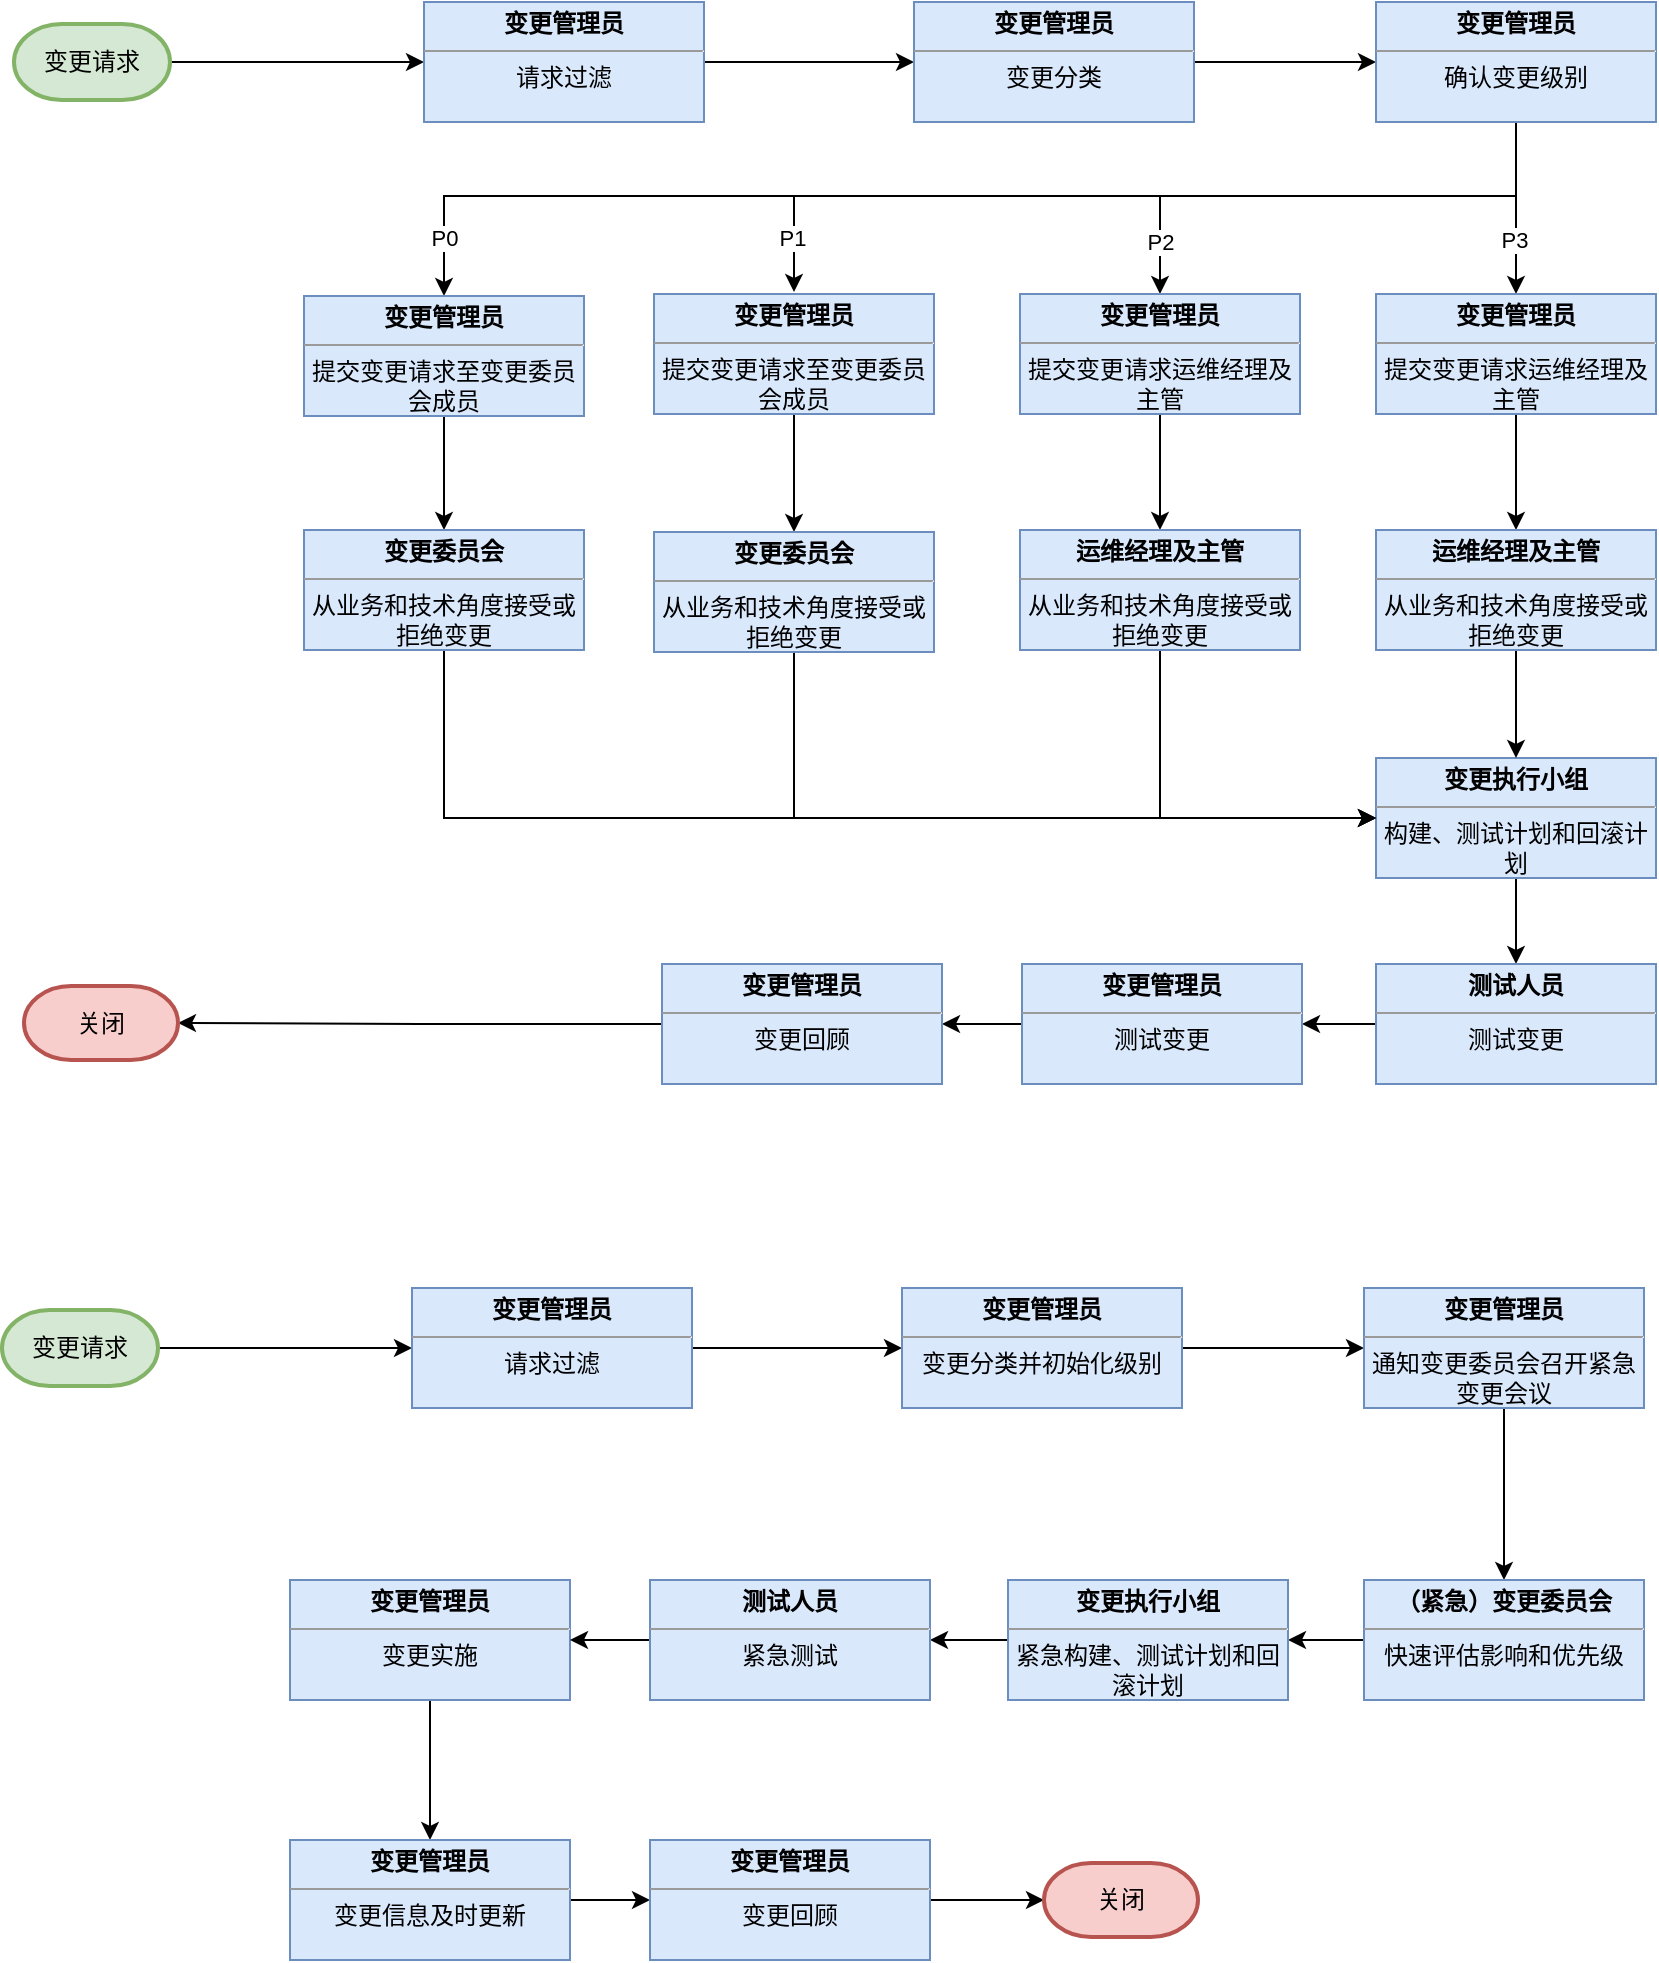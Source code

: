 <mxfile version="21.7.2" type="github">
  <diagram name="第 1 页" id="r8BKlPBKaMjwu3QvP3Yw">
    <mxGraphModel dx="1779" dy="756" grid="0" gridSize="10" guides="1" tooltips="1" connect="1" arrows="1" fold="1" page="0" pageScale="1" pageWidth="827" pageHeight="1169" math="0" shadow="0">
      <root>
        <mxCell id="0" />
        <mxCell id="1" parent="0" />
        <mxCell id="pQg7jKlTXWdwniI-N2uA-41" style="edgeStyle=orthogonalEdgeStyle;rounded=0;orthogonalLoop=1;jettySize=auto;html=1;exitX=1;exitY=0.5;exitDx=0;exitDy=0;exitPerimeter=0;entryX=0;entryY=0.5;entryDx=0;entryDy=0;" edge="1" parent="1" source="pQg7jKlTXWdwniI-N2uA-1" target="pQg7jKlTXWdwniI-N2uA-12">
          <mxGeometry relative="1" as="geometry" />
        </mxCell>
        <mxCell id="pQg7jKlTXWdwniI-N2uA-1" value="变更请求" style="strokeWidth=2;html=1;shape=mxgraph.flowchart.terminator;whiteSpace=wrap;fillColor=#d5e8d4;strokeColor=#82b366;" vertex="1" parent="1">
          <mxGeometry x="1" y="260" width="78" height="38" as="geometry" />
        </mxCell>
        <mxCell id="pQg7jKlTXWdwniI-N2uA-42" style="edgeStyle=orthogonalEdgeStyle;rounded=0;orthogonalLoop=1;jettySize=auto;html=1;exitX=1;exitY=0.5;exitDx=0;exitDy=0;entryX=0;entryY=0.5;entryDx=0;entryDy=0;" edge="1" parent="1" source="pQg7jKlTXWdwniI-N2uA-12" target="pQg7jKlTXWdwniI-N2uA-13">
          <mxGeometry relative="1" as="geometry" />
        </mxCell>
        <mxCell id="pQg7jKlTXWdwniI-N2uA-12" value="&lt;p style=&quot;margin:0px;margin-top:4px;text-align:center;&quot;&gt;&lt;b&gt;变更管理员&lt;/b&gt;&lt;/p&gt;&lt;hr size=&quot;1&quot;&gt;&lt;div style=&quot;text-align: center; height: 2px;&quot;&gt;请求过滤&lt;/div&gt;" style="verticalAlign=top;align=left;overflow=fill;fontSize=12;fontFamily=Helvetica;html=1;whiteSpace=wrap;fillColor=#dae8fc;strokeColor=#6c8ebf;" vertex="1" parent="1">
          <mxGeometry x="206" y="249" width="140" height="60" as="geometry" />
        </mxCell>
        <mxCell id="pQg7jKlTXWdwniI-N2uA-43" style="edgeStyle=orthogonalEdgeStyle;rounded=0;orthogonalLoop=1;jettySize=auto;html=1;exitX=1;exitY=0.5;exitDx=0;exitDy=0;entryX=0;entryY=0.5;entryDx=0;entryDy=0;" edge="1" parent="1" source="pQg7jKlTXWdwniI-N2uA-13" target="pQg7jKlTXWdwniI-N2uA-14">
          <mxGeometry relative="1" as="geometry" />
        </mxCell>
        <mxCell id="pQg7jKlTXWdwniI-N2uA-13" value="&lt;p style=&quot;margin:0px;margin-top:4px;text-align:center;&quot;&gt;&lt;b&gt;变更管理员&lt;/b&gt;&lt;/p&gt;&lt;hr size=&quot;1&quot;&gt;&lt;div style=&quot;text-align: center; height: 2px;&quot;&gt;变更分类&lt;/div&gt;" style="verticalAlign=top;align=left;overflow=fill;fontSize=12;fontFamily=Helvetica;html=1;whiteSpace=wrap;fillColor=#dae8fc;strokeColor=#6c8ebf;" vertex="1" parent="1">
          <mxGeometry x="451" y="249" width="140" height="60" as="geometry" />
        </mxCell>
        <mxCell id="pQg7jKlTXWdwniI-N2uA-16" value="" style="edgeStyle=orthogonalEdgeStyle;rounded=0;orthogonalLoop=1;jettySize=auto;html=1;" edge="1" parent="1" source="pQg7jKlTXWdwniI-N2uA-14" target="pQg7jKlTXWdwniI-N2uA-15">
          <mxGeometry relative="1" as="geometry" />
        </mxCell>
        <mxCell id="pQg7jKlTXWdwniI-N2uA-40" value="P3" style="edgeLabel;html=1;align=center;verticalAlign=middle;resizable=0;points=[];" vertex="1" connectable="0" parent="pQg7jKlTXWdwniI-N2uA-16">
          <mxGeometry x="0.35" relative="1" as="geometry">
            <mxPoint x="-1" y="1" as="offset" />
          </mxGeometry>
        </mxCell>
        <mxCell id="pQg7jKlTXWdwniI-N2uA-21" style="edgeStyle=orthogonalEdgeStyle;rounded=0;orthogonalLoop=1;jettySize=auto;html=1;entryX=0.5;entryY=0;entryDx=0;entryDy=0;" edge="1" parent="1" source="pQg7jKlTXWdwniI-N2uA-14" target="pQg7jKlTXWdwniI-N2uA-19">
          <mxGeometry relative="1" as="geometry">
            <Array as="points">
              <mxPoint x="752" y="346" />
              <mxPoint x="574" y="346" />
              <mxPoint x="574" y="386" />
            </Array>
          </mxGeometry>
        </mxCell>
        <mxCell id="pQg7jKlTXWdwniI-N2uA-39" value="P2" style="edgeLabel;html=1;align=center;verticalAlign=middle;resizable=0;points=[];" vertex="1" connectable="0" parent="pQg7jKlTXWdwniI-N2uA-21">
          <mxGeometry x="0.857" relative="1" as="geometry">
            <mxPoint y="-7" as="offset" />
          </mxGeometry>
        </mxCell>
        <mxCell id="pQg7jKlTXWdwniI-N2uA-22" style="edgeStyle=orthogonalEdgeStyle;rounded=0;orthogonalLoop=1;jettySize=auto;html=1;entryX=0.5;entryY=0;entryDx=0;entryDy=0;" edge="1" parent="1" source="pQg7jKlTXWdwniI-N2uA-14" target="pQg7jKlTXWdwniI-N2uA-20">
          <mxGeometry relative="1" as="geometry">
            <Array as="points">
              <mxPoint x="752" y="346" />
              <mxPoint x="216" y="346" />
            </Array>
          </mxGeometry>
        </mxCell>
        <mxCell id="pQg7jKlTXWdwniI-N2uA-33" value="P0" style="edgeLabel;html=1;align=center;verticalAlign=middle;resizable=0;points=[];" vertex="1" connectable="0" parent="pQg7jKlTXWdwniI-N2uA-22">
          <mxGeometry x="0.894" relative="1" as="geometry">
            <mxPoint y="4" as="offset" />
          </mxGeometry>
        </mxCell>
        <mxCell id="pQg7jKlTXWdwniI-N2uA-52" style="edgeStyle=orthogonalEdgeStyle;rounded=0;orthogonalLoop=1;jettySize=auto;html=1;exitX=0.5;exitY=1;exitDx=0;exitDy=0;entryX=0.5;entryY=0;entryDx=0;entryDy=0;" edge="1" parent="1">
          <mxGeometry relative="1" as="geometry">
            <mxPoint x="752" y="308" as="sourcePoint" />
            <mxPoint x="391" y="394" as="targetPoint" />
            <Array as="points">
              <mxPoint x="752" y="346" />
              <mxPoint x="391" y="346" />
            </Array>
          </mxGeometry>
        </mxCell>
        <mxCell id="pQg7jKlTXWdwniI-N2uA-53" value="P1" style="edgeLabel;html=1;align=center;verticalAlign=middle;resizable=0;points=[];" vertex="1" connectable="0" parent="pQg7jKlTXWdwniI-N2uA-52">
          <mxGeometry x="0.877" y="-1" relative="1" as="geometry">
            <mxPoint as="offset" />
          </mxGeometry>
        </mxCell>
        <mxCell id="pQg7jKlTXWdwniI-N2uA-14" value="&lt;p style=&quot;margin:0px;margin-top:4px;text-align:center;&quot;&gt;&lt;b&gt;变更管理员&lt;/b&gt;&lt;/p&gt;&lt;hr size=&quot;1&quot;&gt;&lt;div style=&quot;text-align: center; height: 2px;&quot;&gt;确认变更级别&lt;/div&gt;" style="verticalAlign=top;align=left;overflow=fill;fontSize=12;fontFamily=Helvetica;html=1;whiteSpace=wrap;fillColor=#dae8fc;strokeColor=#6c8ebf;" vertex="1" parent="1">
          <mxGeometry x="682" y="249" width="140" height="60" as="geometry" />
        </mxCell>
        <mxCell id="pQg7jKlTXWdwniI-N2uA-51" style="edgeStyle=orthogonalEdgeStyle;rounded=0;orthogonalLoop=1;jettySize=auto;html=1;exitX=0.5;exitY=1;exitDx=0;exitDy=0;entryX=0.5;entryY=0;entryDx=0;entryDy=0;" edge="1" parent="1" source="pQg7jKlTXWdwniI-N2uA-15" target="pQg7jKlTXWdwniI-N2uA-50">
          <mxGeometry relative="1" as="geometry" />
        </mxCell>
        <mxCell id="pQg7jKlTXWdwniI-N2uA-15" value="&lt;p style=&quot;margin:0px;margin-top:4px;text-align:center;&quot;&gt;&lt;b&gt;变更管理员&lt;/b&gt;&lt;/p&gt;&lt;hr size=&quot;1&quot;&gt;&lt;div style=&quot;text-align: center; height: 2px;&quot;&gt;提交变更请求运维经理及主管&lt;br&gt;&lt;/div&gt;" style="verticalAlign=top;align=left;overflow=fill;fontSize=12;fontFamily=Helvetica;html=1;whiteSpace=wrap;fillColor=#dae8fc;strokeColor=#6c8ebf;" vertex="1" parent="1">
          <mxGeometry x="682" y="395" width="140" height="60" as="geometry" />
        </mxCell>
        <mxCell id="pQg7jKlTXWdwniI-N2uA-24" value="" style="edgeStyle=orthogonalEdgeStyle;rounded=0;orthogonalLoop=1;jettySize=auto;html=1;" edge="1" parent="1" source="pQg7jKlTXWdwniI-N2uA-17" target="pQg7jKlTXWdwniI-N2uA-23">
          <mxGeometry relative="1" as="geometry" />
        </mxCell>
        <mxCell id="pQg7jKlTXWdwniI-N2uA-17" value="&lt;p style=&quot;margin:0px;margin-top:4px;text-align:center;&quot;&gt;&lt;b&gt;变更执行小组&lt;/b&gt;&lt;/p&gt;&lt;hr size=&quot;1&quot;&gt;&lt;div style=&quot;text-align: center; height: 2px;&quot;&gt;构建、测试计划和回滚计划&lt;/div&gt;" style="verticalAlign=top;align=left;overflow=fill;fontSize=12;fontFamily=Helvetica;html=1;whiteSpace=wrap;fillColor=#dae8fc;strokeColor=#6c8ebf;" vertex="1" parent="1">
          <mxGeometry x="682" y="627" width="140" height="60" as="geometry" />
        </mxCell>
        <mxCell id="pQg7jKlTXWdwniI-N2uA-49" value="" style="edgeStyle=orthogonalEdgeStyle;rounded=0;orthogonalLoop=1;jettySize=auto;html=1;" edge="1" parent="1" source="pQg7jKlTXWdwniI-N2uA-19" target="pQg7jKlTXWdwniI-N2uA-48">
          <mxGeometry relative="1" as="geometry" />
        </mxCell>
        <mxCell id="pQg7jKlTXWdwniI-N2uA-19" value="&lt;p style=&quot;margin:0px;margin-top:4px;text-align:center;&quot;&gt;&lt;b&gt;变更管理员&lt;/b&gt;&lt;/p&gt;&lt;hr size=&quot;1&quot;&gt;&lt;div style=&quot;text-align: center; height: 2px;&quot;&gt;提交变更请求运维经理及主管&lt;/div&gt;" style="verticalAlign=top;align=left;overflow=fill;fontSize=12;fontFamily=Helvetica;html=1;whiteSpace=wrap;fillColor=#dae8fc;strokeColor=#6c8ebf;" vertex="1" parent="1">
          <mxGeometry x="504" y="395" width="140" height="60" as="geometry" />
        </mxCell>
        <mxCell id="pQg7jKlTXWdwniI-N2uA-45" value="" style="edgeStyle=orthogonalEdgeStyle;rounded=0;orthogonalLoop=1;jettySize=auto;html=1;" edge="1" parent="1" source="pQg7jKlTXWdwniI-N2uA-20" target="pQg7jKlTXWdwniI-N2uA-44">
          <mxGeometry relative="1" as="geometry" />
        </mxCell>
        <mxCell id="pQg7jKlTXWdwniI-N2uA-20" value="&lt;p style=&quot;margin:0px;margin-top:4px;text-align:center;&quot;&gt;&lt;b&gt;变更管理员&lt;/b&gt;&lt;/p&gt;&lt;hr size=&quot;1&quot;&gt;&lt;div style=&quot;text-align: center; height: 2px;&quot;&gt;提交变更请求至变更委员会成员&lt;/div&gt;" style="verticalAlign=top;align=left;overflow=fill;fontSize=12;fontFamily=Helvetica;html=1;whiteSpace=wrap;fillColor=#dae8fc;strokeColor=#6c8ebf;" vertex="1" parent="1">
          <mxGeometry x="146" y="396" width="140" height="60" as="geometry" />
        </mxCell>
        <mxCell id="pQg7jKlTXWdwniI-N2uA-55" style="edgeStyle=orthogonalEdgeStyle;rounded=0;orthogonalLoop=1;jettySize=auto;html=1;exitX=0;exitY=0.5;exitDx=0;exitDy=0;entryX=1;entryY=0.5;entryDx=0;entryDy=0;" edge="1" parent="1" source="pQg7jKlTXWdwniI-N2uA-23" target="pQg7jKlTXWdwniI-N2uA-25">
          <mxGeometry relative="1" as="geometry" />
        </mxCell>
        <mxCell id="pQg7jKlTXWdwniI-N2uA-23" value="&lt;p style=&quot;margin:0px;margin-top:4px;text-align:center;&quot;&gt;&lt;b&gt;测试人员&lt;/b&gt;&lt;/p&gt;&lt;hr size=&quot;1&quot;&gt;&lt;div style=&quot;text-align: center; height: 2px;&quot;&gt;测试变更&lt;/div&gt;" style="verticalAlign=top;align=left;overflow=fill;fontSize=12;fontFamily=Helvetica;html=1;whiteSpace=wrap;fillColor=#dae8fc;strokeColor=#6c8ebf;" vertex="1" parent="1">
          <mxGeometry x="682" y="730" width="140" height="60" as="geometry" />
        </mxCell>
        <mxCell id="pQg7jKlTXWdwniI-N2uA-28" value="" style="edgeStyle=orthogonalEdgeStyle;rounded=0;orthogonalLoop=1;jettySize=auto;html=1;" edge="1" parent="1" source="pQg7jKlTXWdwniI-N2uA-25" target="pQg7jKlTXWdwniI-N2uA-27">
          <mxGeometry relative="1" as="geometry" />
        </mxCell>
        <mxCell id="pQg7jKlTXWdwniI-N2uA-25" value="&lt;p style=&quot;margin:0px;margin-top:4px;text-align:center;&quot;&gt;&lt;b&gt;变更管理员&lt;/b&gt;&lt;/p&gt;&lt;hr size=&quot;1&quot;&gt;&lt;div style=&quot;text-align: center; height: 2px;&quot;&gt;测试变更&lt;/div&gt;" style="verticalAlign=top;align=left;overflow=fill;fontSize=12;fontFamily=Helvetica;html=1;whiteSpace=wrap;fillColor=#dae8fc;strokeColor=#6c8ebf;" vertex="1" parent="1">
          <mxGeometry x="505" y="730" width="140" height="60" as="geometry" />
        </mxCell>
        <mxCell id="pQg7jKlTXWdwniI-N2uA-32" style="edgeStyle=orthogonalEdgeStyle;rounded=0;orthogonalLoop=1;jettySize=auto;html=1;exitX=0;exitY=0.5;exitDx=0;exitDy=0;entryX=1;entryY=0.5;entryDx=0;entryDy=0;entryPerimeter=0;" edge="1" parent="1" source="pQg7jKlTXWdwniI-N2uA-27" target="pQg7jKlTXWdwniI-N2uA-31">
          <mxGeometry relative="1" as="geometry" />
        </mxCell>
        <mxCell id="pQg7jKlTXWdwniI-N2uA-27" value="&lt;p style=&quot;margin:0px;margin-top:4px;text-align:center;&quot;&gt;&lt;b&gt;变更管理员&lt;/b&gt;&lt;/p&gt;&lt;hr size=&quot;1&quot;&gt;&lt;div style=&quot;text-align: center; height: 2px;&quot;&gt;变更回顾&lt;/div&gt;" style="verticalAlign=top;align=left;overflow=fill;fontSize=12;fontFamily=Helvetica;html=1;whiteSpace=wrap;fillColor=#dae8fc;strokeColor=#6c8ebf;" vertex="1" parent="1">
          <mxGeometry x="325" y="730" width="140" height="60" as="geometry" />
        </mxCell>
        <mxCell id="pQg7jKlTXWdwniI-N2uA-31" value="关闭" style="strokeWidth=2;html=1;shape=mxgraph.flowchart.terminator;whiteSpace=wrap;fillColor=#f8cecc;strokeColor=#b85450;" vertex="1" parent="1">
          <mxGeometry x="6" y="741" width="77" height="37" as="geometry" />
        </mxCell>
        <mxCell id="pQg7jKlTXWdwniI-N2uA-47" style="edgeStyle=orthogonalEdgeStyle;rounded=0;orthogonalLoop=1;jettySize=auto;html=1;exitX=0.5;exitY=1;exitDx=0;exitDy=0;entryX=0.5;entryY=0;entryDx=0;entryDy=0;" edge="1" parent="1" source="pQg7jKlTXWdwniI-N2uA-35" target="pQg7jKlTXWdwniI-N2uA-46">
          <mxGeometry relative="1" as="geometry" />
        </mxCell>
        <mxCell id="pQg7jKlTXWdwniI-N2uA-35" value="&lt;p style=&quot;margin:0px;margin-top:4px;text-align:center;&quot;&gt;&lt;b&gt;变更管理员&lt;/b&gt;&lt;/p&gt;&lt;hr size=&quot;1&quot;&gt;&lt;div style=&quot;text-align: center; height: 2px;&quot;&gt;提交变更请求至变更委员会成员&lt;/div&gt;" style="verticalAlign=top;align=left;overflow=fill;fontSize=12;fontFamily=Helvetica;html=1;whiteSpace=wrap;fillColor=#dae8fc;strokeColor=#6c8ebf;" vertex="1" parent="1">
          <mxGeometry x="321" y="395" width="140" height="60" as="geometry" />
        </mxCell>
        <mxCell id="pQg7jKlTXWdwniI-N2uA-58" style="edgeStyle=orthogonalEdgeStyle;rounded=0;orthogonalLoop=1;jettySize=auto;html=1;exitX=0.5;exitY=1;exitDx=0;exitDy=0;entryX=0;entryY=0.5;entryDx=0;entryDy=0;" edge="1" parent="1" source="pQg7jKlTXWdwniI-N2uA-44" target="pQg7jKlTXWdwniI-N2uA-17">
          <mxGeometry relative="1" as="geometry" />
        </mxCell>
        <mxCell id="pQg7jKlTXWdwniI-N2uA-44" value="&lt;p style=&quot;margin:0px;margin-top:4px;text-align:center;&quot;&gt;&lt;b&gt;变更委员会&lt;br&gt;&lt;/b&gt;&lt;/p&gt;&lt;hr size=&quot;1&quot;&gt;&lt;div style=&quot;text-align: center; height: 2px;&quot;&gt;从业务和技术角度接受或拒绝变更&lt;/div&gt;" style="verticalAlign=top;align=left;overflow=fill;fontSize=12;fontFamily=Helvetica;html=1;whiteSpace=wrap;fillColor=#dae8fc;strokeColor=#6c8ebf;" vertex="1" parent="1">
          <mxGeometry x="146" y="513" width="140" height="60" as="geometry" />
        </mxCell>
        <mxCell id="pQg7jKlTXWdwniI-N2uA-57" style="edgeStyle=orthogonalEdgeStyle;rounded=0;orthogonalLoop=1;jettySize=auto;html=1;exitX=0.5;exitY=1;exitDx=0;exitDy=0;entryX=0;entryY=0.5;entryDx=0;entryDy=0;" edge="1" parent="1" source="pQg7jKlTXWdwniI-N2uA-46" target="pQg7jKlTXWdwniI-N2uA-17">
          <mxGeometry relative="1" as="geometry" />
        </mxCell>
        <mxCell id="pQg7jKlTXWdwniI-N2uA-46" value="&lt;p style=&quot;margin:0px;margin-top:4px;text-align:center;&quot;&gt;&lt;b&gt;变更委员会&lt;/b&gt;&lt;br&gt;&lt;/p&gt;&lt;hr size=&quot;1&quot;&gt;&lt;div style=&quot;text-align: center; height: 2px;&quot;&gt;从业务和技术角度接受或拒绝变更&lt;br&gt;&lt;/div&gt;" style="verticalAlign=top;align=left;overflow=fill;fontSize=12;fontFamily=Helvetica;html=1;whiteSpace=wrap;fillColor=#dae8fc;strokeColor=#6c8ebf;" vertex="1" parent="1">
          <mxGeometry x="321" y="514" width="140" height="60" as="geometry" />
        </mxCell>
        <mxCell id="pQg7jKlTXWdwniI-N2uA-56" style="edgeStyle=orthogonalEdgeStyle;rounded=0;orthogonalLoop=1;jettySize=auto;html=1;exitX=0.5;exitY=1;exitDx=0;exitDy=0;entryX=0;entryY=0.5;entryDx=0;entryDy=0;" edge="1" parent="1" source="pQg7jKlTXWdwniI-N2uA-48" target="pQg7jKlTXWdwniI-N2uA-17">
          <mxGeometry relative="1" as="geometry" />
        </mxCell>
        <mxCell id="pQg7jKlTXWdwniI-N2uA-48" value="&lt;p style=&quot;margin:0px;margin-top:4px;text-align:center;&quot;&gt;&lt;b&gt;运维经理及主管&lt;br&gt;&lt;/b&gt;&lt;/p&gt;&lt;hr size=&quot;1&quot;&gt;&lt;div style=&quot;text-align: center; height: 2px;&quot;&gt;从业务和技术角度接受或拒绝变更&lt;br&gt;&lt;/div&gt;" style="verticalAlign=top;align=left;overflow=fill;fontSize=12;fontFamily=Helvetica;html=1;whiteSpace=wrap;fillColor=#dae8fc;strokeColor=#6c8ebf;" vertex="1" parent="1">
          <mxGeometry x="504" y="513" width="140" height="60" as="geometry" />
        </mxCell>
        <mxCell id="pQg7jKlTXWdwniI-N2uA-54" style="edgeStyle=orthogonalEdgeStyle;rounded=0;orthogonalLoop=1;jettySize=auto;html=1;exitX=0.5;exitY=1;exitDx=0;exitDy=0;entryX=0.5;entryY=0;entryDx=0;entryDy=0;" edge="1" parent="1" source="pQg7jKlTXWdwniI-N2uA-50" target="pQg7jKlTXWdwniI-N2uA-17">
          <mxGeometry relative="1" as="geometry" />
        </mxCell>
        <mxCell id="pQg7jKlTXWdwniI-N2uA-50" value="&lt;p style=&quot;margin:0px;margin-top:4px;text-align:center;&quot;&gt;&lt;b&gt;运维经理及主管&lt;br&gt;&lt;/b&gt;&lt;/p&gt;&lt;hr size=&quot;1&quot;&gt;&lt;div style=&quot;text-align: center; height: 2px;&quot;&gt;从业务和技术角度接受或拒绝变更&lt;br&gt;&lt;/div&gt;" style="verticalAlign=top;align=left;overflow=fill;fontSize=12;fontFamily=Helvetica;html=1;whiteSpace=wrap;fillColor=#dae8fc;strokeColor=#6c8ebf;" vertex="1" parent="1">
          <mxGeometry x="682" y="513" width="140" height="60" as="geometry" />
        </mxCell>
        <mxCell id="pQg7jKlTXWdwniI-N2uA-59" style="edgeStyle=orthogonalEdgeStyle;rounded=0;orthogonalLoop=1;jettySize=auto;html=1;exitX=1;exitY=0.5;exitDx=0;exitDy=0;exitPerimeter=0;entryX=0;entryY=0.5;entryDx=0;entryDy=0;" edge="1" parent="1" source="pQg7jKlTXWdwniI-N2uA-60" target="pQg7jKlTXWdwniI-N2uA-62">
          <mxGeometry relative="1" as="geometry" />
        </mxCell>
        <mxCell id="pQg7jKlTXWdwniI-N2uA-60" value="变更请求" style="strokeWidth=2;html=1;shape=mxgraph.flowchart.terminator;whiteSpace=wrap;fillColor=#d5e8d4;strokeColor=#82b366;" vertex="1" parent="1">
          <mxGeometry x="-5" y="903" width="78" height="38" as="geometry" />
        </mxCell>
        <mxCell id="pQg7jKlTXWdwniI-N2uA-61" style="edgeStyle=orthogonalEdgeStyle;rounded=0;orthogonalLoop=1;jettySize=auto;html=1;exitX=1;exitY=0.5;exitDx=0;exitDy=0;entryX=0;entryY=0.5;entryDx=0;entryDy=0;" edge="1" parent="1" source="pQg7jKlTXWdwniI-N2uA-62" target="pQg7jKlTXWdwniI-N2uA-64">
          <mxGeometry relative="1" as="geometry" />
        </mxCell>
        <mxCell id="pQg7jKlTXWdwniI-N2uA-62" value="&lt;p style=&quot;margin:0px;margin-top:4px;text-align:center;&quot;&gt;&lt;b&gt;变更管理员&lt;/b&gt;&lt;/p&gt;&lt;hr size=&quot;1&quot;&gt;&lt;div style=&quot;text-align: center; height: 2px;&quot;&gt;请求过滤&lt;/div&gt;" style="verticalAlign=top;align=left;overflow=fill;fontSize=12;fontFamily=Helvetica;html=1;whiteSpace=wrap;fillColor=#dae8fc;strokeColor=#6c8ebf;" vertex="1" parent="1">
          <mxGeometry x="200" y="892" width="140" height="60" as="geometry" />
        </mxCell>
        <mxCell id="pQg7jKlTXWdwniI-N2uA-63" style="edgeStyle=orthogonalEdgeStyle;rounded=0;orthogonalLoop=1;jettySize=auto;html=1;exitX=1;exitY=0.5;exitDx=0;exitDy=0;entryX=0;entryY=0.5;entryDx=0;entryDy=0;" edge="1" parent="1" source="pQg7jKlTXWdwniI-N2uA-64" target="pQg7jKlTXWdwniI-N2uA-73">
          <mxGeometry relative="1" as="geometry" />
        </mxCell>
        <mxCell id="pQg7jKlTXWdwniI-N2uA-64" value="&lt;p style=&quot;margin:0px;margin-top:4px;text-align:center;&quot;&gt;&lt;b&gt;变更管理员&lt;/b&gt;&lt;/p&gt;&lt;hr size=&quot;1&quot;&gt;&lt;div style=&quot;text-align: center; height: 2px;&quot;&gt;变更分类并初始化级别&lt;/div&gt;" style="verticalAlign=top;align=left;overflow=fill;fontSize=12;fontFamily=Helvetica;html=1;whiteSpace=wrap;fillColor=#dae8fc;strokeColor=#6c8ebf;" vertex="1" parent="1">
          <mxGeometry x="445" y="892" width="140" height="60" as="geometry" />
        </mxCell>
        <mxCell id="pQg7jKlTXWdwniI-N2uA-65" value="" style="edgeStyle=orthogonalEdgeStyle;rounded=0;orthogonalLoop=1;jettySize=auto;html=1;" edge="1" parent="1" source="pQg7jKlTXWdwniI-N2uA-73" target="pQg7jKlTXWdwniI-N2uA-75">
          <mxGeometry relative="1" as="geometry" />
        </mxCell>
        <mxCell id="pQg7jKlTXWdwniI-N2uA-73" value="&lt;p style=&quot;margin:0px;margin-top:4px;text-align:center;&quot;&gt;&lt;b&gt;变更管理员&lt;/b&gt;&lt;/p&gt;&lt;hr size=&quot;1&quot;&gt;&lt;div style=&quot;text-align: center; height: 2px;&quot;&gt;通知变更委员会召开紧急变更会议&lt;/div&gt;" style="verticalAlign=top;align=left;overflow=fill;fontSize=12;fontFamily=Helvetica;html=1;whiteSpace=wrap;fillColor=#dae8fc;strokeColor=#6c8ebf;" vertex="1" parent="1">
          <mxGeometry x="676" y="892" width="140" height="60" as="geometry" />
        </mxCell>
        <mxCell id="pQg7jKlTXWdwniI-N2uA-103" style="edgeStyle=orthogonalEdgeStyle;rounded=0;orthogonalLoop=1;jettySize=auto;html=1;exitX=0;exitY=0.5;exitDx=0;exitDy=0;entryX=1;entryY=0.5;entryDx=0;entryDy=0;" edge="1" parent="1" source="pQg7jKlTXWdwniI-N2uA-75" target="pQg7jKlTXWdwniI-N2uA-79">
          <mxGeometry relative="1" as="geometry" />
        </mxCell>
        <mxCell id="pQg7jKlTXWdwniI-N2uA-75" value="&lt;p style=&quot;margin:0px;margin-top:4px;text-align:center;&quot;&gt;&lt;b&gt;（紧急）变更委员会&lt;/b&gt;&lt;/p&gt;&lt;hr size=&quot;1&quot;&gt;&lt;div style=&quot;text-align: center; height: 2px;&quot;&gt;快速评估影响和优先级&lt;/div&gt;" style="verticalAlign=top;align=left;overflow=fill;fontSize=12;fontFamily=Helvetica;html=1;whiteSpace=wrap;fillColor=#dae8fc;strokeColor=#6c8ebf;" vertex="1" parent="1">
          <mxGeometry x="676" y="1038" width="140" height="60" as="geometry" />
        </mxCell>
        <mxCell id="pQg7jKlTXWdwniI-N2uA-104" style="edgeStyle=orthogonalEdgeStyle;rounded=0;orthogonalLoop=1;jettySize=auto;html=1;exitX=0;exitY=0.5;exitDx=0;exitDy=0;entryX=1;entryY=0.5;entryDx=0;entryDy=0;" edge="1" parent="1" source="pQg7jKlTXWdwniI-N2uA-79" target="pQg7jKlTXWdwniI-N2uA-99">
          <mxGeometry relative="1" as="geometry" />
        </mxCell>
        <mxCell id="pQg7jKlTXWdwniI-N2uA-79" value="&lt;p style=&quot;margin:0px;margin-top:4px;text-align:center;&quot;&gt;&lt;b&gt;变更执行小组&lt;/b&gt;&lt;/p&gt;&lt;hr size=&quot;1&quot;&gt;&lt;div style=&quot;text-align: center; height: 2px;&quot;&gt;紧急构建、测试计划和回滚计划&lt;br&gt;&lt;/div&gt;" style="verticalAlign=top;align=left;overflow=fill;fontSize=12;fontFamily=Helvetica;html=1;whiteSpace=wrap;fillColor=#dae8fc;strokeColor=#6c8ebf;" vertex="1" parent="1">
          <mxGeometry x="498" y="1038" width="140" height="60" as="geometry" />
        </mxCell>
        <mxCell id="pQg7jKlTXWdwniI-N2uA-111" style="edgeStyle=orthogonalEdgeStyle;rounded=0;orthogonalLoop=1;jettySize=auto;html=1;exitX=0.5;exitY=1;exitDx=0;exitDy=0;entryX=0.5;entryY=0;entryDx=0;entryDy=0;" edge="1" parent="1" source="pQg7jKlTXWdwniI-N2uA-81" target="pQg7jKlTXWdwniI-N2uA-100">
          <mxGeometry relative="1" as="geometry" />
        </mxCell>
        <mxCell id="pQg7jKlTXWdwniI-N2uA-81" value="&lt;p style=&quot;margin:0px;margin-top:4px;text-align:center;&quot;&gt;&lt;b&gt;变更管理员&lt;/b&gt;&lt;/p&gt;&lt;hr size=&quot;1&quot;&gt;&lt;div style=&quot;text-align: center; height: 2px;&quot;&gt;变更实施&lt;/div&gt;" style="verticalAlign=top;align=left;overflow=fill;fontSize=12;fontFamily=Helvetica;html=1;whiteSpace=wrap;fillColor=#dae8fc;strokeColor=#6c8ebf;" vertex="1" parent="1">
          <mxGeometry x="139" y="1038" width="140" height="60" as="geometry" />
        </mxCell>
        <mxCell id="pQg7jKlTXWdwniI-N2uA-110" style="edgeStyle=orthogonalEdgeStyle;rounded=0;orthogonalLoop=1;jettySize=auto;html=1;exitX=0;exitY=0.5;exitDx=0;exitDy=0;entryX=1;entryY=0.5;entryDx=0;entryDy=0;" edge="1" parent="1" source="pQg7jKlTXWdwniI-N2uA-99" target="pQg7jKlTXWdwniI-N2uA-81">
          <mxGeometry relative="1" as="geometry" />
        </mxCell>
        <mxCell id="pQg7jKlTXWdwniI-N2uA-99" value="&lt;p style=&quot;margin:0px;margin-top:4px;text-align:center;&quot;&gt;&lt;b&gt;测试人员&lt;/b&gt;&lt;/p&gt;&lt;hr size=&quot;1&quot;&gt;&lt;div style=&quot;text-align: center; height: 2px;&quot;&gt;紧急测试&lt;/div&gt;" style="verticalAlign=top;align=left;overflow=fill;fontSize=12;fontFamily=Helvetica;html=1;whiteSpace=wrap;fillColor=#dae8fc;strokeColor=#6c8ebf;" vertex="1" parent="1">
          <mxGeometry x="319" y="1038" width="140" height="60" as="geometry" />
        </mxCell>
        <mxCell id="pQg7jKlTXWdwniI-N2uA-112" style="edgeStyle=orthogonalEdgeStyle;rounded=0;orthogonalLoop=1;jettySize=auto;html=1;exitX=1;exitY=0.5;exitDx=0;exitDy=0;entryX=0;entryY=0.5;entryDx=0;entryDy=0;" edge="1" parent="1" source="pQg7jKlTXWdwniI-N2uA-100" target="pQg7jKlTXWdwniI-N2uA-101">
          <mxGeometry relative="1" as="geometry" />
        </mxCell>
        <mxCell id="pQg7jKlTXWdwniI-N2uA-100" value="&lt;p style=&quot;margin:0px;margin-top:4px;text-align:center;&quot;&gt;&lt;b&gt;变更管理员&lt;/b&gt;&lt;/p&gt;&lt;hr size=&quot;1&quot;&gt;&lt;div style=&quot;text-align: center; height: 2px;&quot;&gt;变更信息及时更新&lt;/div&gt;" style="verticalAlign=top;align=left;overflow=fill;fontSize=12;fontFamily=Helvetica;html=1;whiteSpace=wrap;fillColor=#dae8fc;strokeColor=#6c8ebf;" vertex="1" parent="1">
          <mxGeometry x="139" y="1168" width="140" height="60" as="geometry" />
        </mxCell>
        <mxCell id="pQg7jKlTXWdwniI-N2uA-113" style="edgeStyle=orthogonalEdgeStyle;rounded=0;orthogonalLoop=1;jettySize=auto;html=1;exitX=1;exitY=0.5;exitDx=0;exitDy=0;" edge="1" parent="1" source="pQg7jKlTXWdwniI-N2uA-101" target="pQg7jKlTXWdwniI-N2uA-102">
          <mxGeometry relative="1" as="geometry" />
        </mxCell>
        <mxCell id="pQg7jKlTXWdwniI-N2uA-101" value="&lt;p style=&quot;margin:0px;margin-top:4px;text-align:center;&quot;&gt;&lt;b&gt;变更管理员&lt;/b&gt;&lt;/p&gt;&lt;hr size=&quot;1&quot;&gt;&lt;div style=&quot;text-align: center; height: 2px;&quot;&gt;变更回顾&lt;/div&gt;" style="verticalAlign=top;align=left;overflow=fill;fontSize=12;fontFamily=Helvetica;html=1;whiteSpace=wrap;fillColor=#dae8fc;strokeColor=#6c8ebf;" vertex="1" parent="1">
          <mxGeometry x="319" y="1168" width="140" height="60" as="geometry" />
        </mxCell>
        <mxCell id="pQg7jKlTXWdwniI-N2uA-102" value="关闭" style="strokeWidth=2;html=1;shape=mxgraph.flowchart.terminator;whiteSpace=wrap;fillColor=#f8cecc;strokeColor=#b85450;" vertex="1" parent="1">
          <mxGeometry x="516" y="1179.5" width="77" height="37" as="geometry" />
        </mxCell>
      </root>
    </mxGraphModel>
  </diagram>
</mxfile>

